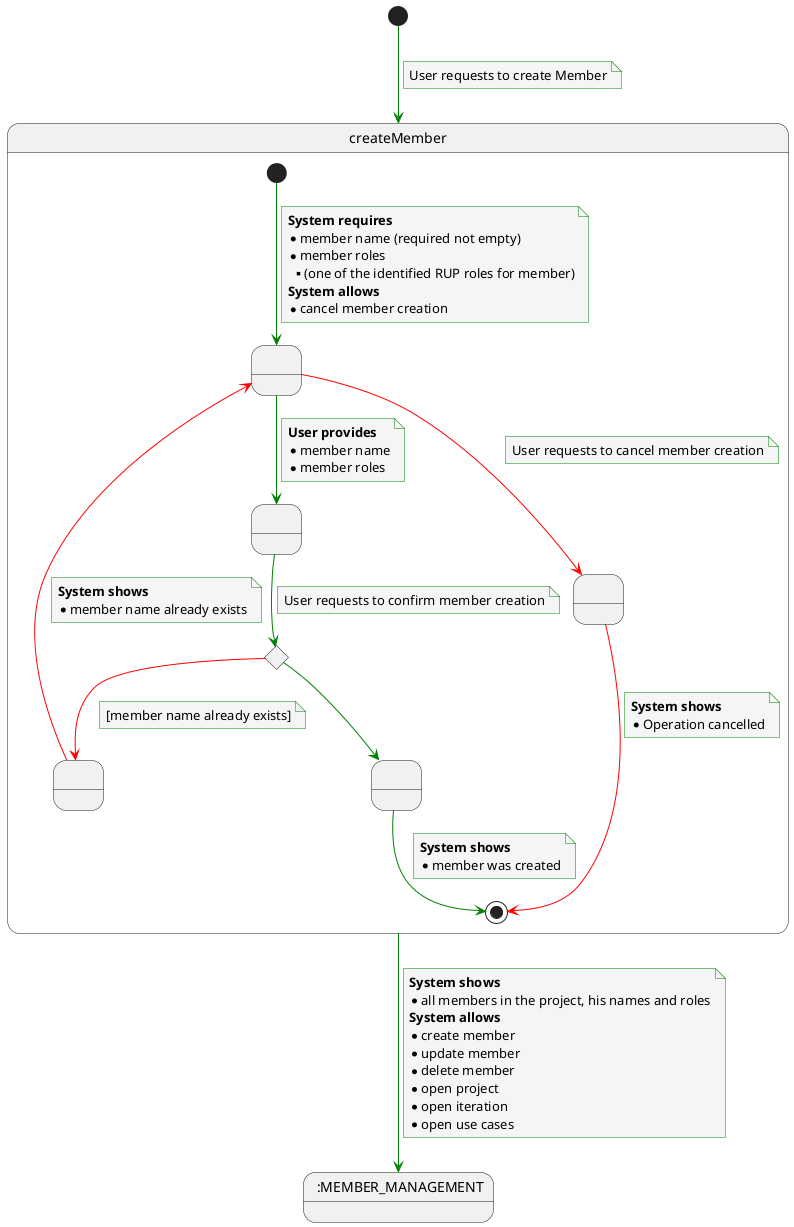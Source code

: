 @startuml

    skinparam {
        NoteBackgroundColor #whiteSmoke
        ArrowColor #green
        NoteBorderColor #green
    }

state 6 as " :MEMBER_MANAGEMENT"

[*] --> createMember
note on link
    User requests to create Member
end note

state createMember {
state 1 as " "
state 3 as " "
state 4 <<choice>>
state 5 as " "
state 8 as " "
state 7 as " "

[*] --> 1
note on link
    <b>System requires</b>
    * member name (required not empty)
    * member roles
    ** (one of the identified RUP roles for member)
    <b>System allows</b>
    * cancel member creation
end note

1 --> 3
note on link
    <b>User provides
    * member name
    * member roles
end note

1 -[#red]-> 8
note on link
User requests to cancel member creation
end note

3 --> 4
note on link
    User requests to confirm member creation
end note

4 -[#red]-> 5
note on link
[member name already exists]
end note

5 -[#red]left-> 1
note on link
<b>System shows</b>
* member name already exists
end note

4 --> 7

7 --> [*]
note on link
    <b>System shows</b>
    * member was created
end note

8 -[#red]-> [*]
note on link
    <b>System shows</b>
    * Operation cancelled
end note
}

createMember --> 6
note on link
    <b>System shows</b>
    * all members in the project, his names and roles
    <b>System allows</b>
    * create member
    * update member
    * delete member
    * open project
    * open iteration
    * open use cases
end note

@enduml
